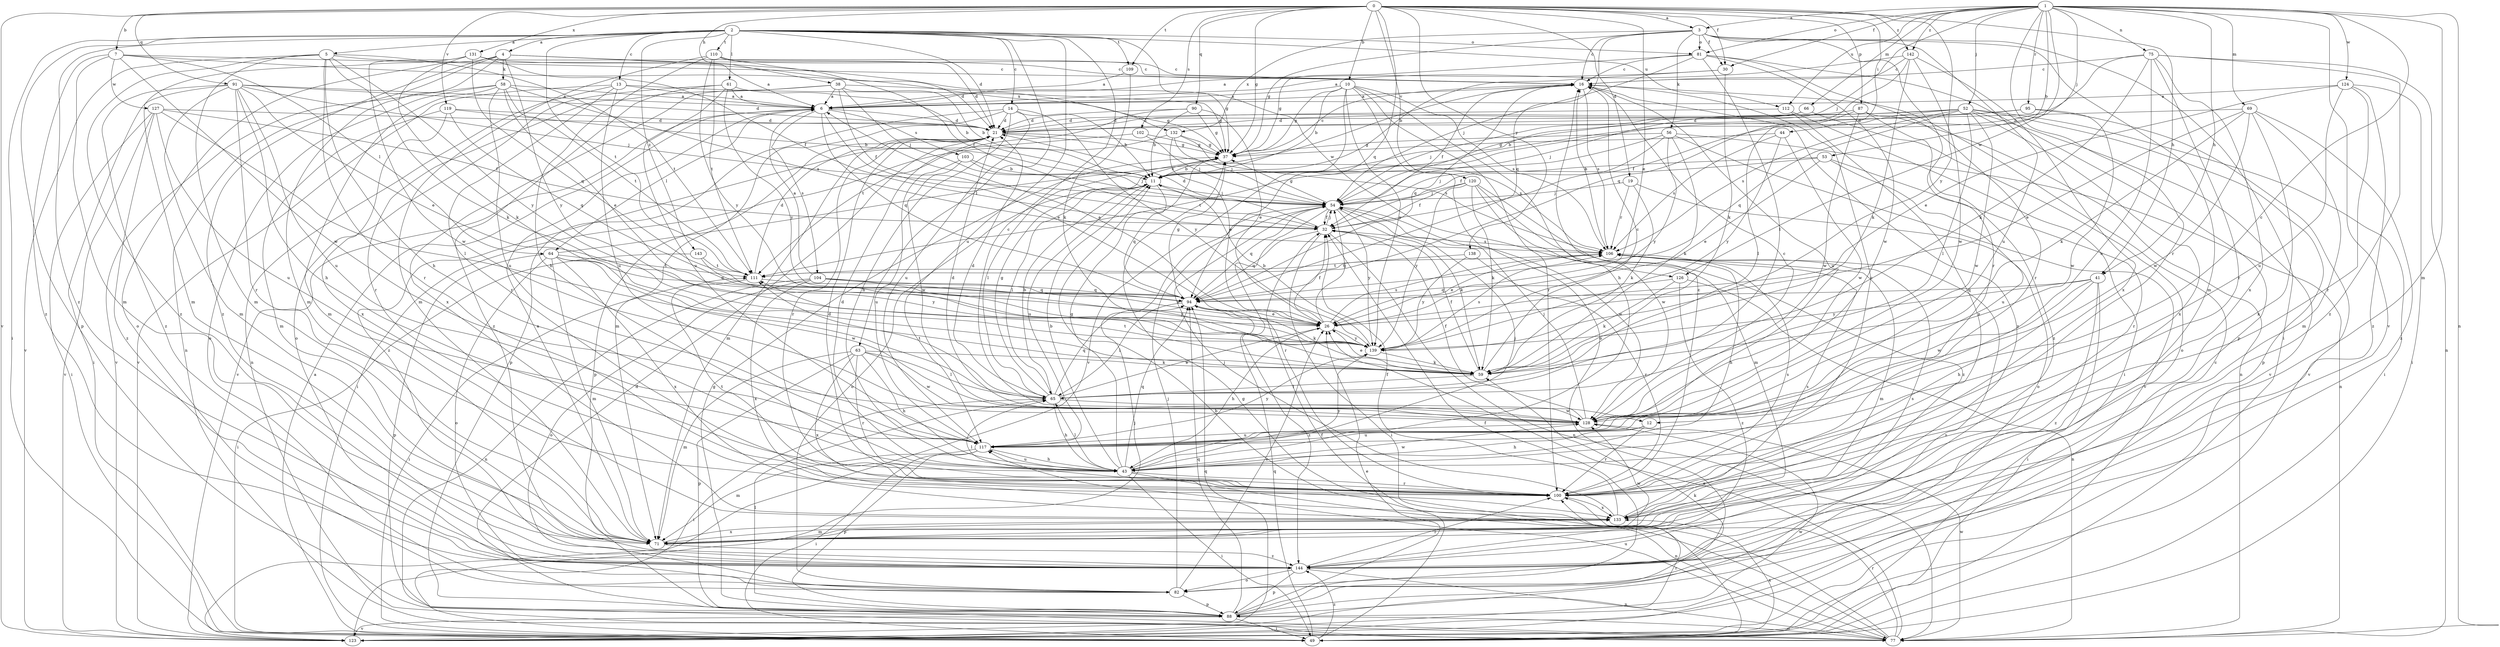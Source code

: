 strict digraph  {
0;
1;
2;
3;
4;
5;
6;
7;
10;
11;
12;
13;
14;
16;
19;
21;
26;
30;
32;
37;
38;
41;
43;
44;
49;
52;
53;
54;
56;
58;
59;
61;
63;
64;
65;
66;
69;
71;
75;
77;
81;
82;
87;
88;
90;
91;
94;
95;
100;
102;
103;
104;
106;
109;
110;
111;
112;
117;
119;
120;
123;
124;
126;
127;
128;
131;
132;
133;
138;
139;
142;
143;
144;
0 -> 3  [label=a];
0 -> 7  [label=b];
0 -> 10  [label=b];
0 -> 19  [label=d];
0 -> 26  [label=e];
0 -> 30  [label=f];
0 -> 37  [label=g];
0 -> 38  [label=h];
0 -> 41  [label=h];
0 -> 44  [label=i];
0 -> 87  [label=p];
0 -> 90  [label=q];
0 -> 91  [label=q];
0 -> 94  [label=q];
0 -> 102  [label=s];
0 -> 109  [label=t];
0 -> 119  [label=v];
0 -> 120  [label=v];
0 -> 123  [label=v];
0 -> 131  [label=x];
0 -> 138  [label=y];
0 -> 139  [label=y];
0 -> 142  [label=z];
1 -> 3  [label=a];
1 -> 11  [label=b];
1 -> 12  [label=c];
1 -> 30  [label=f];
1 -> 41  [label=h];
1 -> 52  [label=j];
1 -> 53  [label=j];
1 -> 54  [label=j];
1 -> 66  [label=m];
1 -> 69  [label=m];
1 -> 71  [label=m];
1 -> 75  [label=n];
1 -> 77  [label=n];
1 -> 81  [label=o];
1 -> 95  [label=r];
1 -> 100  [label=r];
1 -> 112  [label=u];
1 -> 123  [label=v];
1 -> 124  [label=w];
1 -> 126  [label=w];
1 -> 142  [label=z];
2 -> 4  [label=a];
2 -> 5  [label=a];
2 -> 12  [label=c];
2 -> 13  [label=c];
2 -> 14  [label=c];
2 -> 21  [label=d];
2 -> 49  [label=i];
2 -> 61  [label=l];
2 -> 63  [label=l];
2 -> 81  [label=o];
2 -> 88  [label=p];
2 -> 109  [label=t];
2 -> 110  [label=t];
2 -> 111  [label=t];
2 -> 112  [label=u];
2 -> 117  [label=u];
2 -> 126  [label=w];
2 -> 143  [label=z];
2 -> 144  [label=z];
3 -> 16  [label=c];
3 -> 30  [label=f];
3 -> 37  [label=g];
3 -> 49  [label=i];
3 -> 56  [label=k];
3 -> 71  [label=m];
3 -> 81  [label=o];
3 -> 94  [label=q];
3 -> 100  [label=r];
3 -> 117  [label=u];
3 -> 132  [label=x];
4 -> 6  [label=a];
4 -> 37  [label=g];
4 -> 58  [label=k];
4 -> 71  [label=m];
4 -> 77  [label=n];
4 -> 82  [label=o];
4 -> 139  [label=y];
4 -> 144  [label=z];
5 -> 16  [label=c];
5 -> 43  [label=h];
5 -> 59  [label=k];
5 -> 71  [label=m];
5 -> 100  [label=r];
5 -> 111  [label=t];
5 -> 123  [label=v];
5 -> 139  [label=y];
5 -> 144  [label=z];
6 -> 21  [label=d];
6 -> 26  [label=e];
6 -> 64  [label=l];
6 -> 94  [label=q];
6 -> 103  [label=s];
6 -> 104  [label=s];
6 -> 123  [label=v];
7 -> 16  [label=c];
7 -> 64  [label=l];
7 -> 71  [label=m];
7 -> 127  [label=w];
7 -> 128  [label=w];
7 -> 132  [label=x];
7 -> 144  [label=z];
10 -> 6  [label=a];
10 -> 11  [label=b];
10 -> 37  [label=g];
10 -> 43  [label=h];
10 -> 82  [label=o];
10 -> 100  [label=r];
10 -> 106  [label=s];
10 -> 123  [label=v];
10 -> 139  [label=y];
11 -> 54  [label=j];
11 -> 65  [label=l];
11 -> 82  [label=o];
11 -> 94  [label=q];
11 -> 117  [label=u];
12 -> 43  [label=h];
12 -> 100  [label=r];
12 -> 117  [label=u];
13 -> 6  [label=a];
13 -> 37  [label=g];
13 -> 77  [label=n];
13 -> 100  [label=r];
13 -> 117  [label=u];
13 -> 123  [label=v];
14 -> 11  [label=b];
14 -> 21  [label=d];
14 -> 43  [label=h];
14 -> 71  [label=m];
14 -> 88  [label=p];
14 -> 117  [label=u];
14 -> 139  [label=y];
16 -> 6  [label=a];
16 -> 32  [label=f];
16 -> 94  [label=q];
16 -> 106  [label=s];
16 -> 117  [label=u];
16 -> 144  [label=z];
19 -> 54  [label=j];
19 -> 59  [label=k];
19 -> 82  [label=o];
19 -> 106  [label=r];
21 -> 37  [label=g];
21 -> 71  [label=m];
21 -> 88  [label=p];
21 -> 100  [label=r];
21 -> 106  [label=s];
26 -> 6  [label=a];
26 -> 32  [label=f];
26 -> 43  [label=h];
26 -> 54  [label=j];
26 -> 106  [label=s];
26 -> 139  [label=y];
30 -> 6  [label=a];
30 -> 11  [label=b];
30 -> 59  [label=k];
32 -> 21  [label=d];
32 -> 49  [label=i];
32 -> 54  [label=j];
32 -> 77  [label=n];
32 -> 94  [label=q];
32 -> 106  [label=s];
37 -> 11  [label=b];
37 -> 16  [label=c];
37 -> 65  [label=l];
38 -> 6  [label=a];
38 -> 11  [label=b];
38 -> 32  [label=f];
38 -> 37  [label=g];
38 -> 54  [label=j];
38 -> 100  [label=r];
38 -> 133  [label=x];
41 -> 43  [label=h];
41 -> 49  [label=i];
41 -> 94  [label=q];
41 -> 128  [label=w];
41 -> 139  [label=y];
41 -> 144  [label=z];
43 -> 11  [label=b];
43 -> 16  [label=c];
43 -> 21  [label=d];
43 -> 37  [label=g];
43 -> 49  [label=i];
43 -> 54  [label=j];
43 -> 65  [label=l];
43 -> 77  [label=n];
43 -> 94  [label=q];
43 -> 100  [label=r];
43 -> 117  [label=u];
43 -> 128  [label=w];
43 -> 139  [label=y];
44 -> 37  [label=g];
44 -> 106  [label=s];
44 -> 128  [label=w];
44 -> 139  [label=y];
49 -> 6  [label=a];
49 -> 16  [label=c];
49 -> 32  [label=f];
49 -> 94  [label=q];
49 -> 133  [label=x];
49 -> 144  [label=z];
52 -> 21  [label=d];
52 -> 32  [label=f];
52 -> 49  [label=i];
52 -> 54  [label=j];
52 -> 65  [label=l];
52 -> 88  [label=p];
52 -> 94  [label=q];
52 -> 106  [label=s];
52 -> 123  [label=v];
52 -> 128  [label=w];
52 -> 133  [label=x];
53 -> 11  [label=b];
53 -> 26  [label=e];
53 -> 54  [label=j];
53 -> 100  [label=r];
53 -> 117  [label=u];
54 -> 32  [label=f];
54 -> 37  [label=g];
54 -> 59  [label=k];
54 -> 94  [label=q];
54 -> 100  [label=r];
54 -> 128  [label=w];
54 -> 139  [label=y];
56 -> 32  [label=f];
56 -> 37  [label=g];
56 -> 59  [label=k];
56 -> 77  [label=n];
56 -> 111  [label=t];
56 -> 123  [label=v];
56 -> 139  [label=y];
58 -> 6  [label=a];
58 -> 26  [label=e];
58 -> 71  [label=m];
58 -> 82  [label=o];
58 -> 106  [label=s];
58 -> 111  [label=t];
58 -> 117  [label=u];
58 -> 123  [label=v];
59 -> 16  [label=c];
59 -> 26  [label=e];
59 -> 32  [label=f];
59 -> 65  [label=l];
59 -> 111  [label=t];
61 -> 6  [label=a];
61 -> 11  [label=b];
61 -> 82  [label=o];
61 -> 117  [label=u];
61 -> 139  [label=y];
61 -> 144  [label=z];
63 -> 43  [label=h];
63 -> 59  [label=k];
63 -> 65  [label=l];
63 -> 71  [label=m];
63 -> 88  [label=p];
63 -> 100  [label=r];
63 -> 128  [label=w];
63 -> 133  [label=x];
64 -> 16  [label=c];
64 -> 71  [label=m];
64 -> 82  [label=o];
64 -> 88  [label=p];
64 -> 94  [label=q];
64 -> 111  [label=t];
64 -> 128  [label=w];
64 -> 133  [label=x];
65 -> 11  [label=b];
65 -> 21  [label=d];
65 -> 26  [label=e];
65 -> 37  [label=g];
65 -> 43  [label=h];
65 -> 49  [label=i];
65 -> 94  [label=q];
65 -> 111  [label=t];
65 -> 128  [label=w];
66 -> 21  [label=d];
66 -> 54  [label=j];
66 -> 82  [label=o];
69 -> 21  [label=d];
69 -> 26  [label=e];
69 -> 59  [label=k];
69 -> 71  [label=m];
69 -> 128  [label=w];
69 -> 133  [label=x];
69 -> 144  [label=z];
71 -> 6  [label=a];
71 -> 106  [label=s];
71 -> 128  [label=w];
71 -> 133  [label=x];
71 -> 144  [label=z];
75 -> 11  [label=b];
75 -> 16  [label=c];
75 -> 59  [label=k];
75 -> 77  [label=n];
75 -> 100  [label=r];
75 -> 117  [label=u];
75 -> 133  [label=x];
75 -> 144  [label=z];
77 -> 11  [label=b];
77 -> 21  [label=d];
77 -> 26  [label=e];
77 -> 37  [label=g];
77 -> 100  [label=r];
77 -> 117  [label=u];
77 -> 128  [label=w];
81 -> 16  [label=c];
81 -> 37  [label=g];
81 -> 54  [label=j];
81 -> 65  [label=l];
81 -> 88  [label=p];
81 -> 100  [label=r];
81 -> 128  [label=w];
82 -> 26  [label=e];
82 -> 54  [label=j];
82 -> 88  [label=p];
87 -> 21  [label=d];
87 -> 65  [label=l];
87 -> 77  [label=n];
87 -> 128  [label=w];
87 -> 144  [label=z];
88 -> 26  [label=e];
88 -> 32  [label=f];
88 -> 37  [label=g];
88 -> 49  [label=i];
88 -> 59  [label=k];
88 -> 65  [label=l];
88 -> 77  [label=n];
88 -> 94  [label=q];
88 -> 106  [label=s];
88 -> 123  [label=v];
90 -> 11  [label=b];
90 -> 21  [label=d];
90 -> 26  [label=e];
90 -> 37  [label=g];
90 -> 111  [label=t];
91 -> 6  [label=a];
91 -> 21  [label=d];
91 -> 26  [label=e];
91 -> 43  [label=h];
91 -> 49  [label=i];
91 -> 54  [label=j];
91 -> 71  [label=m];
91 -> 100  [label=r];
91 -> 117  [label=u];
91 -> 144  [label=z];
94 -> 26  [label=e];
94 -> 37  [label=g];
94 -> 59  [label=k];
94 -> 65  [label=l];
94 -> 144  [label=z];
95 -> 11  [label=b];
95 -> 21  [label=d];
95 -> 123  [label=v];
95 -> 128  [label=w];
100 -> 16  [label=c];
100 -> 21  [label=d];
100 -> 65  [label=l];
100 -> 106  [label=s];
100 -> 111  [label=t];
100 -> 133  [label=x];
102 -> 37  [label=g];
102 -> 54  [label=j];
102 -> 144  [label=z];
103 -> 11  [label=b];
103 -> 54  [label=j];
103 -> 117  [label=u];
103 -> 128  [label=w];
104 -> 6  [label=a];
104 -> 26  [label=e];
104 -> 77  [label=n];
104 -> 82  [label=o];
104 -> 94  [label=q];
104 -> 133  [label=x];
104 -> 139  [label=y];
106 -> 16  [label=c];
106 -> 26  [label=e];
106 -> 43  [label=h];
106 -> 71  [label=m];
106 -> 111  [label=t];
109 -> 6  [label=a];
109 -> 59  [label=k];
110 -> 16  [label=c];
110 -> 21  [label=d];
110 -> 32  [label=f];
110 -> 43  [label=h];
110 -> 71  [label=m];
110 -> 111  [label=t];
110 -> 139  [label=y];
111 -> 21  [label=d];
111 -> 49  [label=i];
111 -> 94  [label=q];
112 -> 21  [label=d];
112 -> 49  [label=i];
112 -> 133  [label=x];
117 -> 43  [label=h];
117 -> 49  [label=i];
117 -> 71  [label=m];
117 -> 88  [label=p];
117 -> 139  [label=y];
119 -> 11  [label=b];
119 -> 21  [label=d];
119 -> 71  [label=m];
119 -> 94  [label=q];
119 -> 133  [label=x];
120 -> 32  [label=f];
120 -> 54  [label=j];
120 -> 59  [label=k];
120 -> 71  [label=m];
120 -> 128  [label=w];
120 -> 139  [label=y];
120 -> 144  [label=z];
123 -> 54  [label=j];
123 -> 94  [label=q];
123 -> 100  [label=r];
123 -> 128  [label=w];
124 -> 6  [label=a];
124 -> 26  [label=e];
124 -> 49  [label=i];
124 -> 100  [label=r];
124 -> 117  [label=u];
124 -> 144  [label=z];
126 -> 59  [label=k];
126 -> 77  [label=n];
126 -> 94  [label=q];
126 -> 144  [label=z];
127 -> 21  [label=d];
127 -> 32  [label=f];
127 -> 49  [label=i];
127 -> 65  [label=l];
127 -> 117  [label=u];
127 -> 123  [label=v];
127 -> 144  [label=z];
128 -> 16  [label=c];
128 -> 21  [label=d];
128 -> 32  [label=f];
128 -> 54  [label=j];
128 -> 117  [label=u];
131 -> 16  [label=c];
131 -> 21  [label=d];
131 -> 32  [label=f];
131 -> 59  [label=k];
131 -> 71  [label=m];
131 -> 94  [label=q];
131 -> 128  [label=w];
132 -> 26  [label=e];
132 -> 37  [label=g];
132 -> 49  [label=i];
132 -> 54  [label=j];
132 -> 106  [label=s];
133 -> 32  [label=f];
133 -> 54  [label=j];
133 -> 71  [label=m];
133 -> 106  [label=s];
138 -> 100  [label=r];
138 -> 111  [label=t];
138 -> 139  [label=y];
139 -> 11  [label=b];
139 -> 59  [label=k];
139 -> 106  [label=s];
142 -> 6  [label=a];
142 -> 16  [label=c];
142 -> 59  [label=k];
142 -> 94  [label=q];
142 -> 128  [label=w];
142 -> 133  [label=x];
143 -> 49  [label=i];
143 -> 111  [label=t];
143 -> 139  [label=y];
144 -> 77  [label=n];
144 -> 82  [label=o];
144 -> 88  [label=p];
144 -> 100  [label=r];
}
